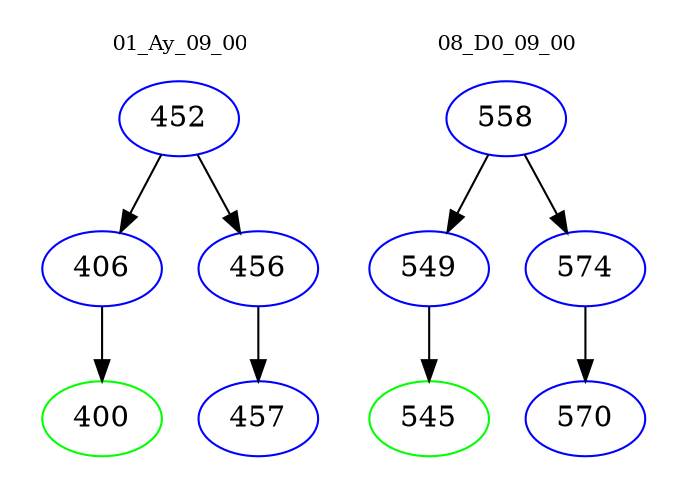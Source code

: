 digraph{
subgraph cluster_0 {
color = white
label = "01_Ay_09_00";
fontsize=10;
T0_452 [label="452", color="blue"]
T0_452 -> T0_406 [color="black"]
T0_406 [label="406", color="blue"]
T0_406 -> T0_400 [color="black"]
T0_400 [label="400", color="green"]
T0_452 -> T0_456 [color="black"]
T0_456 [label="456", color="blue"]
T0_456 -> T0_457 [color="black"]
T0_457 [label="457", color="blue"]
}
subgraph cluster_1 {
color = white
label = "08_D0_09_00";
fontsize=10;
T1_558 [label="558", color="blue"]
T1_558 -> T1_549 [color="black"]
T1_549 [label="549", color="blue"]
T1_549 -> T1_545 [color="black"]
T1_545 [label="545", color="green"]
T1_558 -> T1_574 [color="black"]
T1_574 [label="574", color="blue"]
T1_574 -> T1_570 [color="black"]
T1_570 [label="570", color="blue"]
}
}
